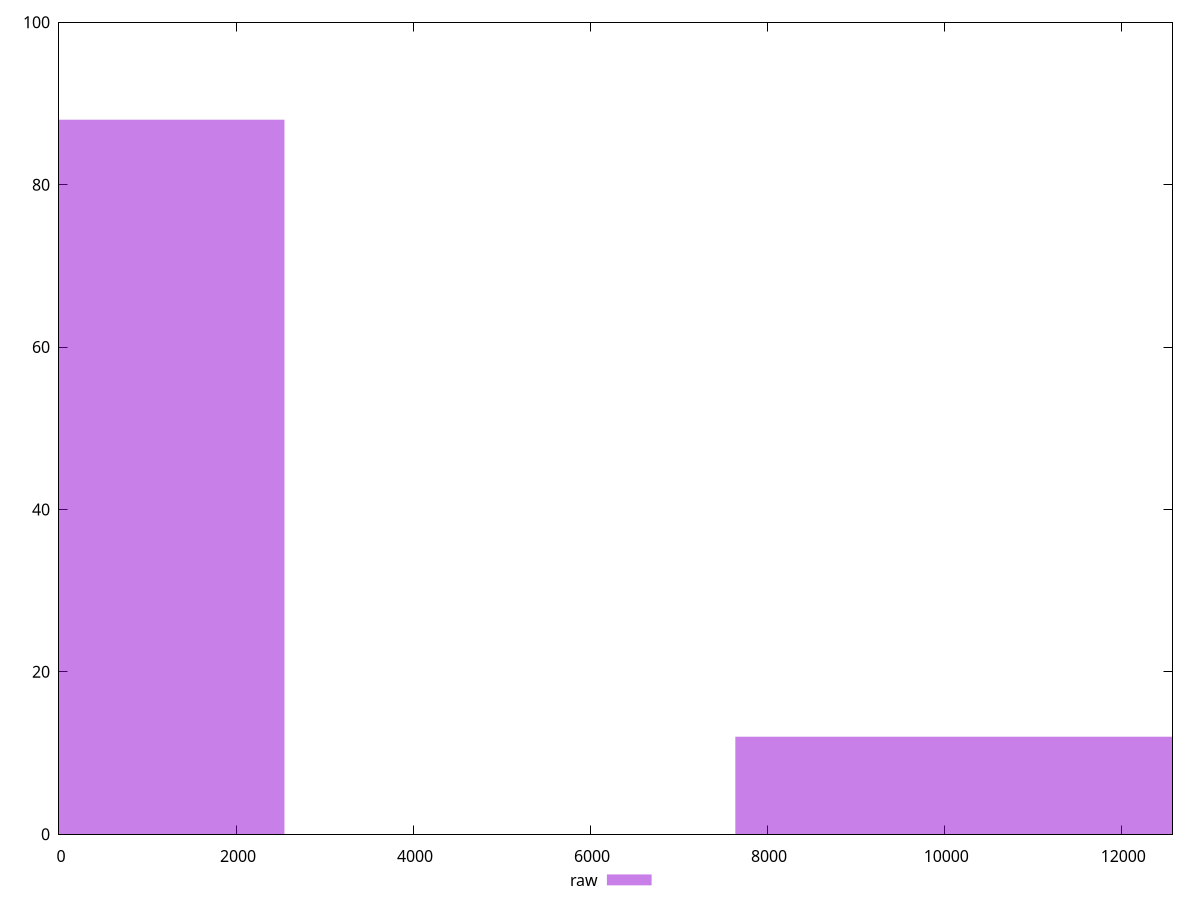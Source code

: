 reset

$raw <<EOF
0 88
10187.864099104929 12
EOF

set key outside below
set boxwidth 5093.932049552464
set xrange [0:12580]
set yrange [0:100]
set trange [0:100]
set style fill transparent solid 0.5 noborder
set terminal svg size 640, 490 enhanced background rgb 'white'
set output "report_00009_2021-02-08T22-37-41.559Z/uses-rel-preload/samples/pages/raw/histogram.svg"

plot $raw title "raw" with boxes

reset
